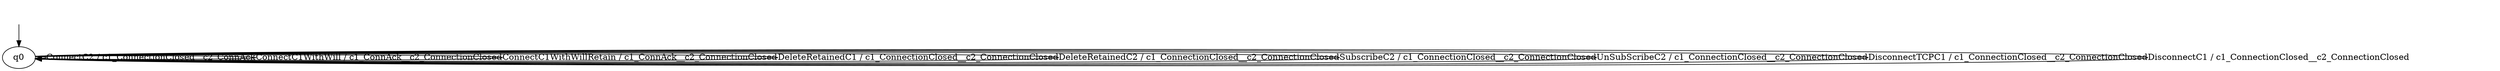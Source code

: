 digraph h0 {
q0 [label="q0"];
q0 -> q0 [label="ConnectC2 / c1_ConnectionClosed__c2_ConnAck"];
q0 -> q0 [label="ConnectC1WithWill / c1_ConnAck__c2_ConnectionClosed"];
q0 -> q0 [label="ConnectC1WithWillRetain / c1_ConnAck__c2_ConnectionClosed"];
q0 -> q0 [label="DeleteRetainedC1 / c1_ConnectionClosed__c2_ConnectionClosed"];
q0 -> q0 [label="DeleteRetainedC2 / c1_ConnectionClosed__c2_ConnectionClosed"];
q0 -> q0 [label="SubscribeC2 / c1_ConnectionClosed__c2_ConnectionClosed"];
q0 -> q0 [label="UnSubScribeC2 / c1_ConnectionClosed__c2_ConnectionClosed"];
q0 -> q0 [label="DisconnectTCPC1 / c1_ConnectionClosed__c2_ConnectionClosed"];
q0 -> q0 [label="DisconnectC1 / c1_ConnectionClosed__c2_ConnectionClosed"];
__start0 [shape=none, label=""];
__start0 -> q0 [label=""];
}
